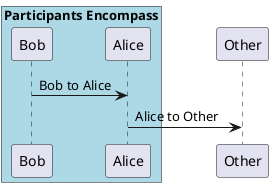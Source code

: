 @startuml

box "Participants Encompass" #LightBlue
	participant Bob
	participant Alice
end box
participant Other

Bob -> Alice : Bob to Alice
Alice -> Other : Alice to Other





@enduml
